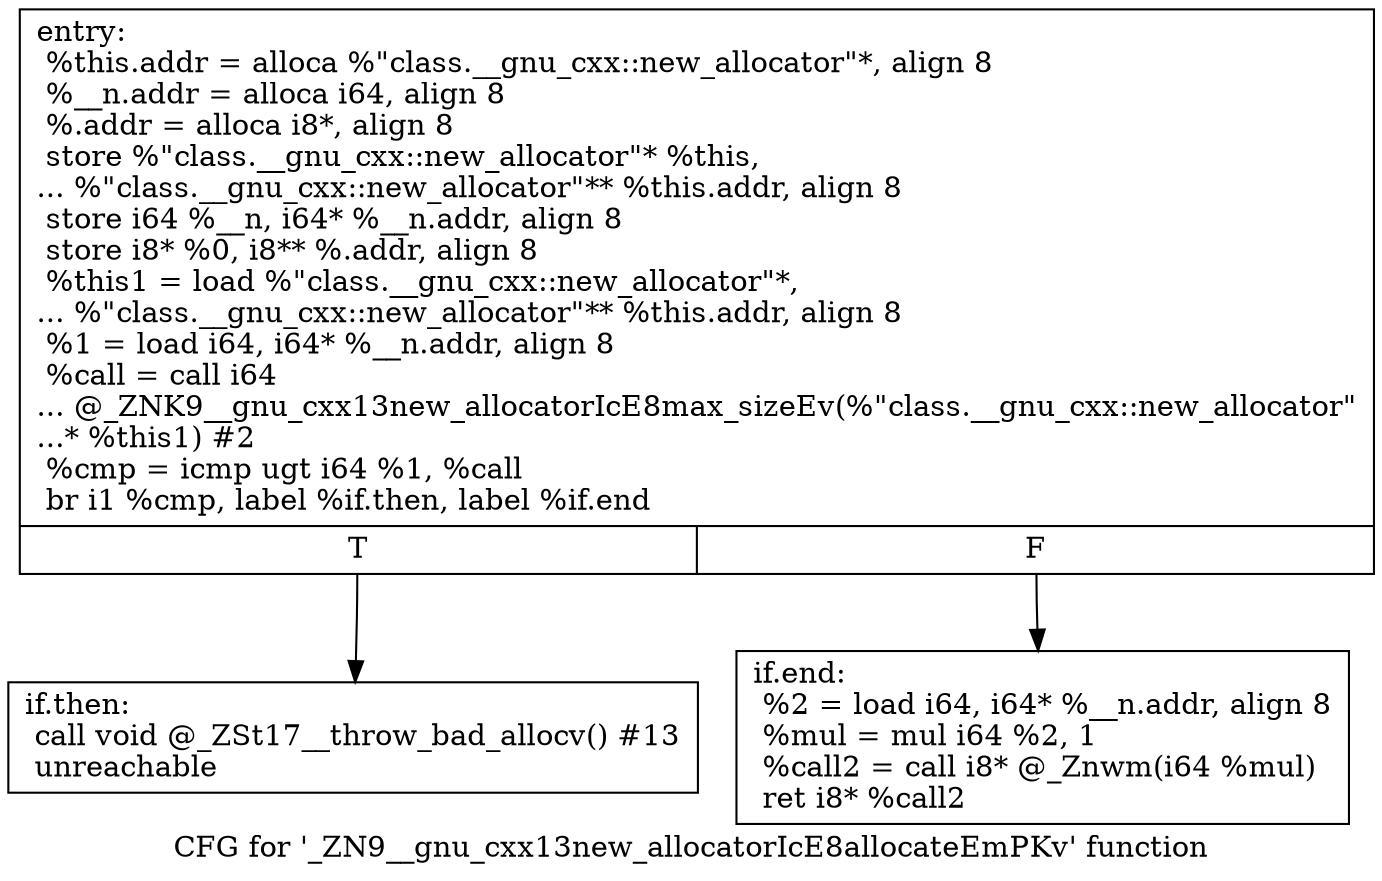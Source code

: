 digraph "CFG for '_ZN9__gnu_cxx13new_allocatorIcE8allocateEmPKv' function" {
	label="CFG for '_ZN9__gnu_cxx13new_allocatorIcE8allocateEmPKv' function";

	Node0x6b84960 [shape=record,label="{entry:\l  %this.addr = alloca %\"class.__gnu_cxx::new_allocator\"*, align 8\l  %__n.addr = alloca i64, align 8\l  %.addr = alloca i8*, align 8\l  store %\"class.__gnu_cxx::new_allocator\"* %this,\l... %\"class.__gnu_cxx::new_allocator\"** %this.addr, align 8\l  store i64 %__n, i64* %__n.addr, align 8\l  store i8* %0, i8** %.addr, align 8\l  %this1 = load %\"class.__gnu_cxx::new_allocator\"*,\l... %\"class.__gnu_cxx::new_allocator\"** %this.addr, align 8\l  %1 = load i64, i64* %__n.addr, align 8\l  %call = call i64\l... @_ZNK9__gnu_cxx13new_allocatorIcE8max_sizeEv(%\"class.__gnu_cxx::new_allocator\"\l...* %this1) #2\l  %cmp = icmp ugt i64 %1, %call\l  br i1 %cmp, label %if.then, label %if.end\l|{<s0>T|<s1>F}}"];
	Node0x6b84960:s0 -> Node0x6b85020;
	Node0x6b84960:s1 -> Node0x6b850f0;
	Node0x6b85020 [shape=record,label="{if.then:                                          \l  call void @_ZSt17__throw_bad_allocv() #13\l  unreachable\l}"];
	Node0x6b850f0 [shape=record,label="{if.end:                                           \l  %2 = load i64, i64* %__n.addr, align 8\l  %mul = mul i64 %2, 1\l  %call2 = call i8* @_Znwm(i64 %mul)\l  ret i8* %call2\l}"];
}
